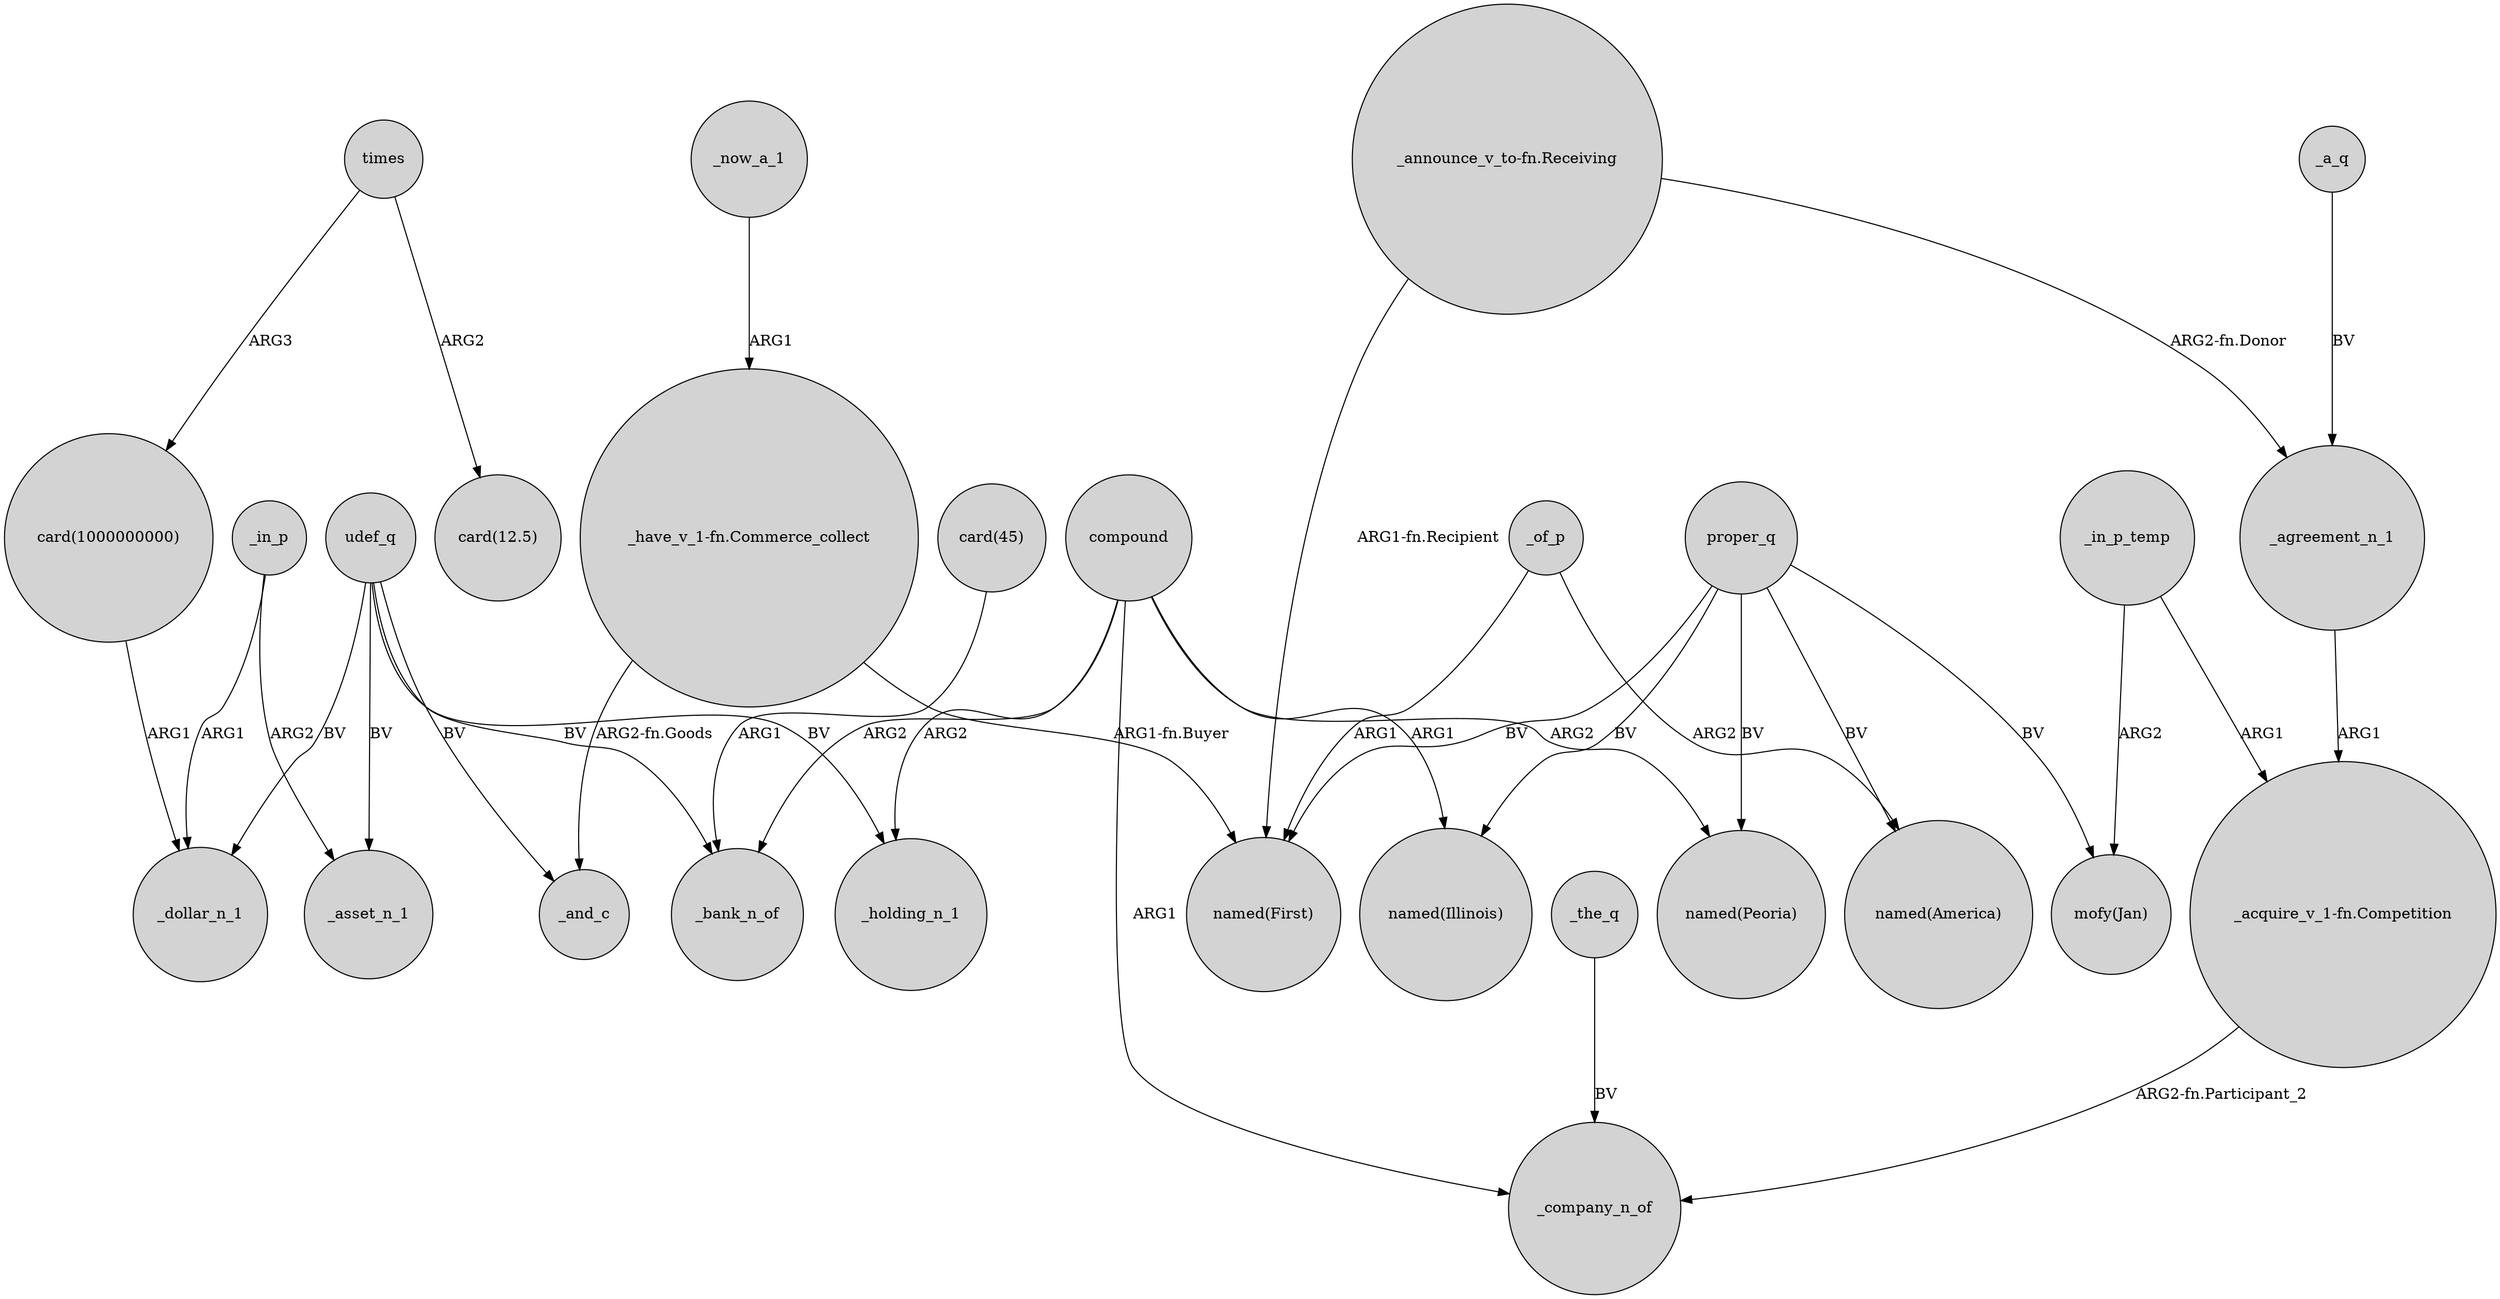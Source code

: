 digraph {
	node [shape=circle style=filled]
	"card(1000000000)" -> _dollar_n_1 [label=ARG1]
	"_have_v_1-fn.Commerce_collect" -> "named(First)" [label="ARG1-fn.Buyer"]
	proper_q -> "mofy(Jan)" [label=BV]
	_of_p -> "named(First)" [label=ARG1]
	"_announce_v_to-fn.Receiving" -> _agreement_n_1 [label="ARG2-fn.Donor"]
	udef_q -> _holding_n_1 [label=BV]
	proper_q -> "named(Illinois)" [label=BV]
	"_announce_v_to-fn.Receiving" -> "named(First)" [label="ARG1-fn.Recipient"]
	_in_p_temp -> "_acquire_v_1-fn.Competition" [label=ARG1]
	"_acquire_v_1-fn.Competition" -> _company_n_of [label="ARG2-fn.Participant_2"]
	proper_q -> "named(America)" [label=BV]
	proper_q -> "named(First)" [label=BV]
	"_have_v_1-fn.Commerce_collect" -> _and_c [label="ARG2-fn.Goods"]
	udef_q -> _bank_n_of [label=BV]
	compound -> _company_n_of [label=ARG1]
	_agreement_n_1 -> "_acquire_v_1-fn.Competition" [label=ARG1]
	udef_q -> _and_c [label=BV]
	times -> "card(1000000000)" [label=ARG3]
	proper_q -> "named(Peoria)" [label=BV]
	udef_q -> _asset_n_1 [label=BV]
	"card(45)" -> _bank_n_of [label=ARG1]
	_of_p -> "named(America)" [label=ARG2]
	_in_p -> _dollar_n_1 [label=ARG1]
	times -> "card(12.5)" [label=ARG2]
	compound -> _holding_n_1 [label=ARG2]
	_in_p -> _asset_n_1 [label=ARG2]
	_a_q -> _agreement_n_1 [label=BV]
	udef_q -> _dollar_n_1 [label=BV]
	compound -> "named(Illinois)" [label=ARG1]
	compound -> "named(Peoria)" [label=ARG2]
	_now_a_1 -> "_have_v_1-fn.Commerce_collect" [label=ARG1]
	_in_p_temp -> "mofy(Jan)" [label=ARG2]
	_the_q -> _company_n_of [label=BV]
	compound -> _bank_n_of [label=ARG2]
}
